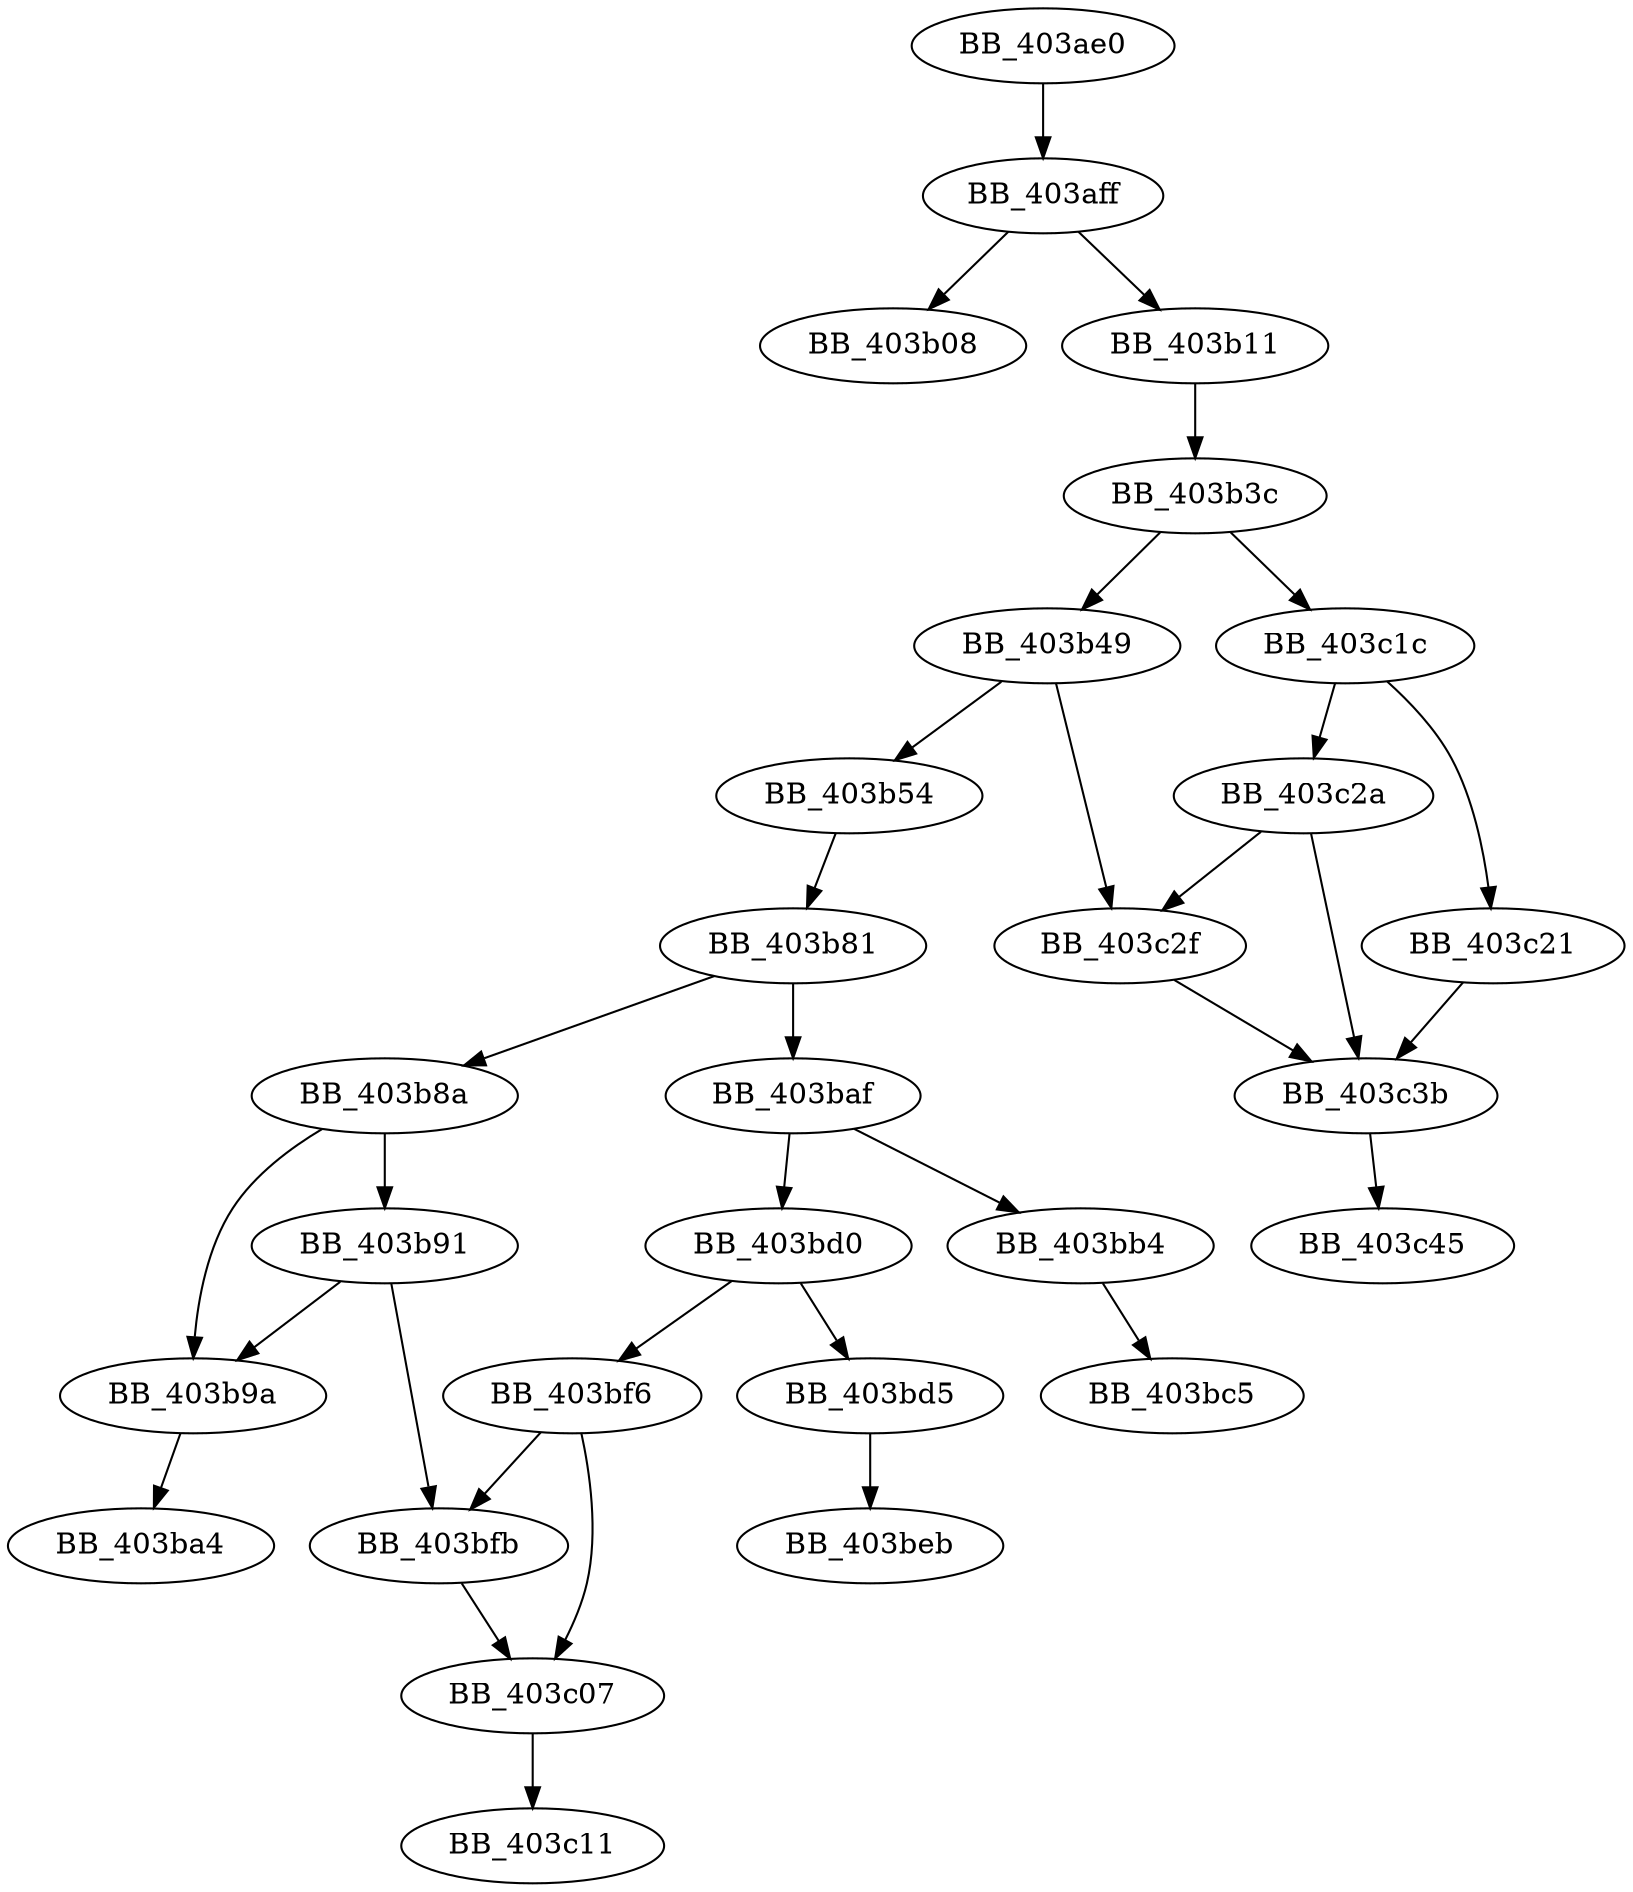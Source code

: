 DiGraph sub_403AE0{
BB_403ae0->BB_403aff
BB_403aff->BB_403b08
BB_403aff->BB_403b11
BB_403b11->BB_403b3c
BB_403b3c->BB_403b49
BB_403b3c->BB_403c1c
BB_403b49->BB_403b54
BB_403b49->BB_403c2f
BB_403b54->BB_403b81
BB_403b81->BB_403b8a
BB_403b81->BB_403baf
BB_403b8a->BB_403b91
BB_403b8a->BB_403b9a
BB_403b91->BB_403b9a
BB_403b91->BB_403bfb
BB_403b9a->BB_403ba4
BB_403baf->BB_403bb4
BB_403baf->BB_403bd0
BB_403bb4->BB_403bc5
BB_403bd0->BB_403bd5
BB_403bd0->BB_403bf6
BB_403bd5->BB_403beb
BB_403bf6->BB_403bfb
BB_403bf6->BB_403c07
BB_403bfb->BB_403c07
BB_403c07->BB_403c11
BB_403c1c->BB_403c21
BB_403c1c->BB_403c2a
BB_403c21->BB_403c3b
BB_403c2a->BB_403c2f
BB_403c2a->BB_403c3b
BB_403c2f->BB_403c3b
BB_403c3b->BB_403c45
}
